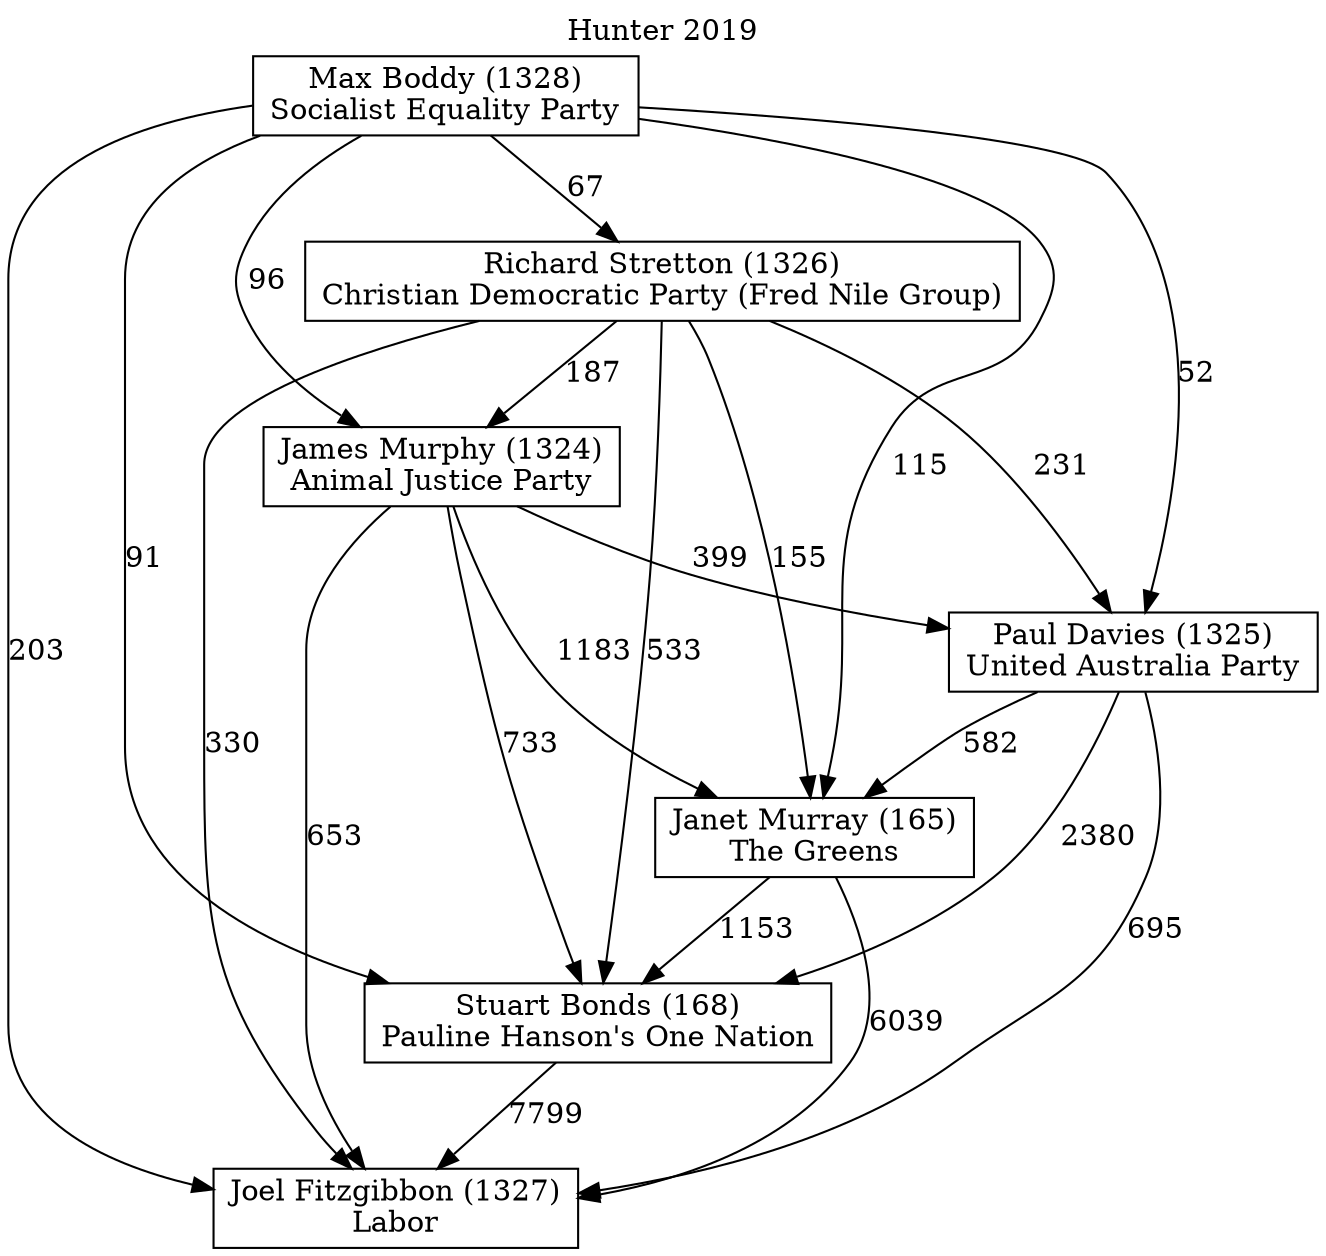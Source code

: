 // House preference flow
digraph "Joel Fitzgibbon (1327)_Hunter_2019" {
	graph [label="Hunter 2019" labelloc=t mclimit=10]
	node [shape=box]
	"Joel Fitzgibbon (1327)" [label="Joel Fitzgibbon (1327)
Labor"]
	"Stuart Bonds (168)" [label="Stuart Bonds (168)
Pauline Hanson's One Nation"]
	"Janet Murray (165)" [label="Janet Murray (165)
The Greens"]
	"Paul Davies (1325)" [label="Paul Davies (1325)
United Australia Party"]
	"James Murphy (1324)" [label="James Murphy (1324)
Animal Justice Party"]
	"Richard Stretton (1326)" [label="Richard Stretton (1326)
Christian Democratic Party (Fred Nile Group)"]
	"Max Boddy (1328)" [label="Max Boddy (1328)
Socialist Equality Party"]
	"Stuart Bonds (168)" -> "Joel Fitzgibbon (1327)" [label=7799]
	"Janet Murray (165)" -> "Stuart Bonds (168)" [label=1153]
	"Paul Davies (1325)" -> "Janet Murray (165)" [label=582]
	"James Murphy (1324)" -> "Paul Davies (1325)" [label=399]
	"Richard Stretton (1326)" -> "James Murphy (1324)" [label=187]
	"Max Boddy (1328)" -> "Richard Stretton (1326)" [label=67]
	"Janet Murray (165)" -> "Joel Fitzgibbon (1327)" [label=6039]
	"Paul Davies (1325)" -> "Joel Fitzgibbon (1327)" [label=695]
	"James Murphy (1324)" -> "Joel Fitzgibbon (1327)" [label=653]
	"Richard Stretton (1326)" -> "Joel Fitzgibbon (1327)" [label=330]
	"Max Boddy (1328)" -> "Joel Fitzgibbon (1327)" [label=203]
	"Max Boddy (1328)" -> "James Murphy (1324)" [label=96]
	"Richard Stretton (1326)" -> "Paul Davies (1325)" [label=231]
	"Max Boddy (1328)" -> "Paul Davies (1325)" [label=52]
	"James Murphy (1324)" -> "Janet Murray (165)" [label=1183]
	"Richard Stretton (1326)" -> "Janet Murray (165)" [label=155]
	"Max Boddy (1328)" -> "Janet Murray (165)" [label=115]
	"Paul Davies (1325)" -> "Stuart Bonds (168)" [label=2380]
	"James Murphy (1324)" -> "Stuart Bonds (168)" [label=733]
	"Richard Stretton (1326)" -> "Stuart Bonds (168)" [label=533]
	"Max Boddy (1328)" -> "Stuart Bonds (168)" [label=91]
}
